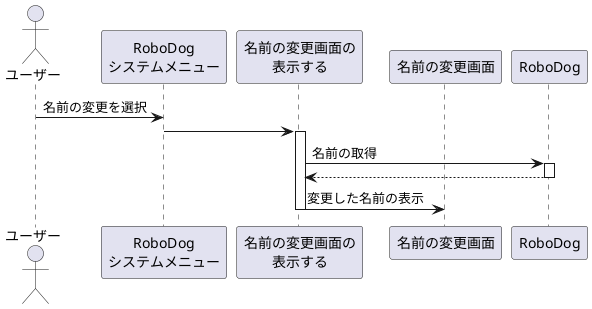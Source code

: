 @startuml
actor ユーザー
participant "RoboDog\nシステムメニュー" as RoboDogSystemMenu
participant "名前の変更画面の\n表示する" as NameChangeScreenDisplay
participant "名前の変更画面" as NameChangeScreen
participant "RoboDog" as RoboDog

ユーザー -> RoboDogSystemMenu : 名前の変更を選択
RoboDogSystemMenu -> NameChangeScreenDisplay :
activate NameChangeScreenDisplay
NameChangeScreenDisplay -> RoboDog : 名前の取得
activate RoboDog
RoboDog --> NameChangeScreenDisplay :
deactivate RoboDog
NameChangeScreenDisplay -> NameChangeScreen : 変更した名前の表示
deactivate NameChangeScreenDisplay
@enduml